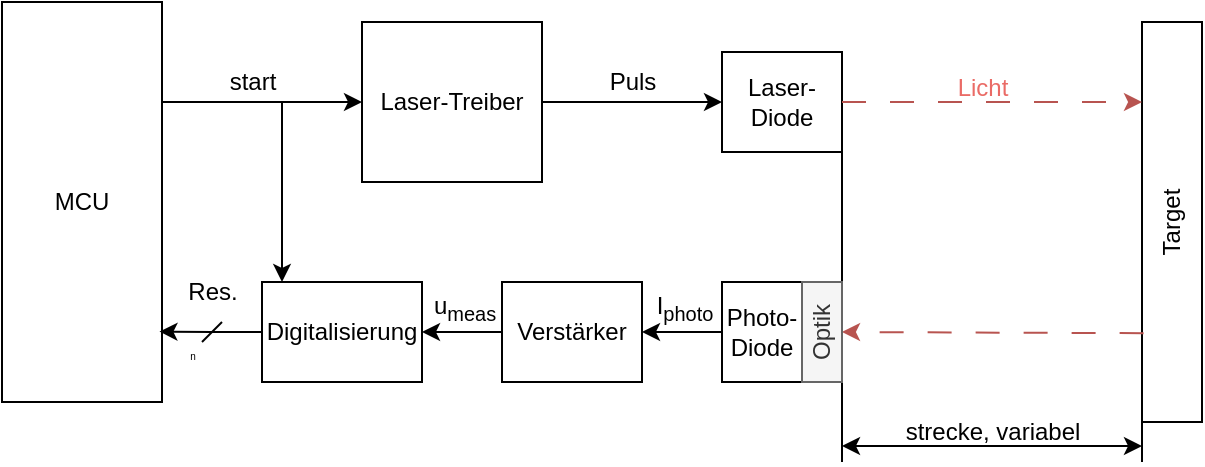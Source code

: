 <mxfile version="26.0.4">
  <diagram name="Page-1" id="JlfOTBbMWgPCrJWZQkP_">
    <mxGraphModel dx="989" dy="582" grid="1" gridSize="10" guides="1" tooltips="1" connect="1" arrows="1" fold="1" page="1" pageScale="1" pageWidth="827" pageHeight="1169" math="0" shadow="0">
      <root>
        <mxCell id="0" />
        <mxCell id="1" parent="0" />
        <mxCell id="HVPW4FBtVVKCTswe9-e1-17" style="edgeStyle=orthogonalEdgeStyle;rounded=0;orthogonalLoop=1;jettySize=auto;html=1;exitX=1;exitY=0.25;exitDx=0;exitDy=0;entryX=0;entryY=0.5;entryDx=0;entryDy=0;" edge="1" parent="1" source="HVPW4FBtVVKCTswe9-e1-1" target="HVPW4FBtVVKCTswe9-e1-2">
          <mxGeometry relative="1" as="geometry" />
        </mxCell>
        <mxCell id="HVPW4FBtVVKCTswe9-e1-1" value="MCU" style="rounded=0;whiteSpace=wrap;html=1;" vertex="1" parent="1">
          <mxGeometry x="40" y="160" width="80" height="200" as="geometry" />
        </mxCell>
        <mxCell id="HVPW4FBtVVKCTswe9-e1-24" style="edgeStyle=orthogonalEdgeStyle;rounded=0;orthogonalLoop=1;jettySize=auto;html=1;exitX=1;exitY=0.5;exitDx=0;exitDy=0;entryX=0;entryY=0.5;entryDx=0;entryDy=0;" edge="1" parent="1" source="HVPW4FBtVVKCTswe9-e1-2" target="HVPW4FBtVVKCTswe9-e1-3">
          <mxGeometry relative="1" as="geometry" />
        </mxCell>
        <mxCell id="HVPW4FBtVVKCTswe9-e1-2" value="Laser-Treiber" style="rounded=0;whiteSpace=wrap;html=1;" vertex="1" parent="1">
          <mxGeometry x="220" y="170" width="90" height="80" as="geometry" />
        </mxCell>
        <mxCell id="HVPW4FBtVVKCTswe9-e1-3" value="Laser-Diode" style="rounded=0;whiteSpace=wrap;html=1;" vertex="1" parent="1">
          <mxGeometry x="400" y="185" width="60" height="50" as="geometry" />
        </mxCell>
        <mxCell id="HVPW4FBtVVKCTswe9-e1-4" value="Target" style="rounded=0;whiteSpace=wrap;html=1;horizontal=0;" vertex="1" parent="1">
          <mxGeometry x="610" y="170" width="30" height="200" as="geometry" />
        </mxCell>
        <mxCell id="HVPW4FBtVVKCTswe9-e1-5" value="" style="endArrow=classic;html=1;rounded=0;exitX=1;exitY=0.5;exitDx=0;exitDy=0;dashed=1;dashPattern=12 12;fillColor=#f8cecc;strokeColor=#b85450;" edge="1" parent="1" source="HVPW4FBtVVKCTswe9-e1-3">
          <mxGeometry width="50" height="50" relative="1" as="geometry">
            <mxPoint x="600" y="260" as="sourcePoint" />
            <mxPoint x="610" y="210" as="targetPoint" />
          </mxGeometry>
        </mxCell>
        <mxCell id="HVPW4FBtVVKCTswe9-e1-21" style="edgeStyle=orthogonalEdgeStyle;rounded=0;orthogonalLoop=1;jettySize=auto;html=1;exitX=0;exitY=0.5;exitDx=0;exitDy=0;entryX=1;entryY=0.5;entryDx=0;entryDy=0;" edge="1" parent="1" source="HVPW4FBtVVKCTswe9-e1-6" target="HVPW4FBtVVKCTswe9-e1-7">
          <mxGeometry relative="1" as="geometry" />
        </mxCell>
        <mxCell id="HVPW4FBtVVKCTswe9-e1-6" value="Photo-Diode" style="rounded=0;whiteSpace=wrap;html=1;" vertex="1" parent="1">
          <mxGeometry x="400" y="300" width="40" height="50" as="geometry" />
        </mxCell>
        <mxCell id="HVPW4FBtVVKCTswe9-e1-26" style="edgeStyle=orthogonalEdgeStyle;rounded=0;orthogonalLoop=1;jettySize=auto;html=1;exitX=0;exitY=0.5;exitDx=0;exitDy=0;entryX=1;entryY=0.5;entryDx=0;entryDy=0;" edge="1" parent="1" source="HVPW4FBtVVKCTswe9-e1-7" target="HVPW4FBtVVKCTswe9-e1-8">
          <mxGeometry relative="1" as="geometry" />
        </mxCell>
        <mxCell id="HVPW4FBtVVKCTswe9-e1-7" value="Verstärker" style="rounded=0;whiteSpace=wrap;html=1;" vertex="1" parent="1">
          <mxGeometry x="290" y="300" width="70" height="50" as="geometry" />
        </mxCell>
        <mxCell id="HVPW4FBtVVKCTswe9-e1-8" value="Digitalisierung" style="rounded=0;whiteSpace=wrap;html=1;" vertex="1" parent="1">
          <mxGeometry x="170" y="300" width="80" height="50" as="geometry" />
        </mxCell>
        <mxCell id="HVPW4FBtVVKCTswe9-e1-9" value="" style="endArrow=classic;html=1;rounded=0;exitX=0.027;exitY=0.778;exitDx=0;exitDy=0;dashed=1;dashPattern=12 12;fillColor=#f8cecc;strokeColor=#b85450;entryX=1;entryY=0.5;entryDx=0;entryDy=0;exitPerimeter=0;" edge="1" parent="1" source="HVPW4FBtVVKCTswe9-e1-4" target="HVPW4FBtVVKCTswe9-e1-31">
          <mxGeometry width="50" height="50" relative="1" as="geometry">
            <mxPoint x="440" y="420" as="sourcePoint" />
            <mxPoint x="590" y="420" as="targetPoint" />
          </mxGeometry>
        </mxCell>
        <mxCell id="HVPW4FBtVVKCTswe9-e1-11" value="" style="endArrow=none;html=1;rounded=0;entryX=1;entryY=1;entryDx=0;entryDy=0;" edge="1" parent="1" target="HVPW4FBtVVKCTswe9-e1-3">
          <mxGeometry width="50" height="50" relative="1" as="geometry">
            <mxPoint x="460" y="390" as="sourcePoint" />
            <mxPoint x="460" y="350" as="targetPoint" />
          </mxGeometry>
        </mxCell>
        <mxCell id="HVPW4FBtVVKCTswe9-e1-12" value="" style="endArrow=none;html=1;rounded=0;" edge="1" parent="1">
          <mxGeometry width="50" height="50" relative="1" as="geometry">
            <mxPoint x="610" y="390" as="sourcePoint" />
            <mxPoint x="610" y="350" as="targetPoint" />
          </mxGeometry>
        </mxCell>
        <mxCell id="HVPW4FBtVVKCTswe9-e1-18" value="" style="endArrow=classic;html=1;rounded=0;" edge="1" parent="1">
          <mxGeometry width="50" height="50" relative="1" as="geometry">
            <mxPoint x="180" y="210" as="sourcePoint" />
            <mxPoint x="180" y="300" as="targetPoint" />
          </mxGeometry>
        </mxCell>
        <mxCell id="HVPW4FBtVVKCTswe9-e1-20" value="start" style="text;html=1;align=center;verticalAlign=middle;resizable=0;points=[];autosize=1;strokeColor=none;fillColor=none;" vertex="1" parent="1">
          <mxGeometry x="140" y="185" width="50" height="30" as="geometry" />
        </mxCell>
        <mxCell id="HVPW4FBtVVKCTswe9-e1-22" value="I&lt;sub&gt;photo&lt;/sub&gt;" style="text;html=1;align=center;verticalAlign=middle;resizable=0;points=[];autosize=1;strokeColor=none;fillColor=none;" vertex="1" parent="1">
          <mxGeometry x="356" y="298" width="50" height="30" as="geometry" />
        </mxCell>
        <mxCell id="HVPW4FBtVVKCTswe9-e1-23" value="" style="group" vertex="1" connectable="0" parent="1">
          <mxGeometry x="460" y="360" width="150" height="30" as="geometry" />
        </mxCell>
        <mxCell id="HVPW4FBtVVKCTswe9-e1-13" value="" style="endArrow=classic;startArrow=classic;html=1;rounded=0;" edge="1" parent="HVPW4FBtVVKCTswe9-e1-23">
          <mxGeometry width="50" height="50" relative="1" as="geometry">
            <mxPoint y="22" as="sourcePoint" />
            <mxPoint x="150" y="22" as="targetPoint" />
          </mxGeometry>
        </mxCell>
        <mxCell id="HVPW4FBtVVKCTswe9-e1-16" value="strecke, variabel" style="text;html=1;align=center;verticalAlign=middle;resizable=0;points=[];autosize=1;strokeColor=none;fillColor=none;" vertex="1" parent="HVPW4FBtVVKCTswe9-e1-23">
          <mxGeometry x="20" width="110" height="30" as="geometry" />
        </mxCell>
        <mxCell id="HVPW4FBtVVKCTswe9-e1-25" value="Puls" style="text;html=1;align=center;verticalAlign=middle;resizable=0;points=[];autosize=1;strokeColor=none;fillColor=none;" vertex="1" parent="1">
          <mxGeometry x="330" y="185" width="50" height="30" as="geometry" />
        </mxCell>
        <mxCell id="HVPW4FBtVVKCTswe9-e1-27" style="edgeStyle=orthogonalEdgeStyle;rounded=0;orthogonalLoop=1;jettySize=auto;html=1;exitX=0;exitY=0.5;exitDx=0;exitDy=0;entryX=0.984;entryY=0.824;entryDx=0;entryDy=0;entryPerimeter=0;" edge="1" parent="1" source="HVPW4FBtVVKCTswe9-e1-8" target="HVPW4FBtVVKCTswe9-e1-1">
          <mxGeometry relative="1" as="geometry" />
        </mxCell>
        <mxCell id="HVPW4FBtVVKCTswe9-e1-28" value="" style="endArrow=none;html=1;rounded=0;" edge="1" parent="1">
          <mxGeometry width="50" height="50" relative="1" as="geometry">
            <mxPoint x="140" y="330" as="sourcePoint" />
            <mxPoint x="150" y="320" as="targetPoint" />
          </mxGeometry>
        </mxCell>
        <mxCell id="HVPW4FBtVVKCTswe9-e1-29" value="&lt;font style=&quot;font-size: 5px;&quot;&gt;n&lt;/font&gt;" style="text;html=1;align=center;verticalAlign=middle;resizable=0;points=[];autosize=1;strokeColor=none;fillColor=none;" vertex="1" parent="1">
          <mxGeometry x="120" y="320" width="30" height="30" as="geometry" />
        </mxCell>
        <mxCell id="HVPW4FBtVVKCTswe9-e1-30" value="Res." style="text;html=1;align=center;verticalAlign=middle;resizable=0;points=[];autosize=1;strokeColor=none;fillColor=none;" vertex="1" parent="1">
          <mxGeometry x="120" y="290" width="50" height="30" as="geometry" />
        </mxCell>
        <mxCell id="HVPW4FBtVVKCTswe9-e1-31" value="Optik" style="rounded=0;whiteSpace=wrap;html=1;horizontal=0;fillColor=#f5f5f5;fontColor=#333333;strokeColor=#666666;" vertex="1" parent="1">
          <mxGeometry x="440" y="300" width="20" height="50" as="geometry" />
        </mxCell>
        <mxCell id="HVPW4FBtVVKCTswe9-e1-32" value="u&lt;sub&gt;meas&lt;/sub&gt;" style="text;html=1;align=center;verticalAlign=middle;resizable=0;points=[];autosize=1;strokeColor=none;fillColor=none;" vertex="1" parent="1">
          <mxGeometry x="246" y="298" width="50" height="30" as="geometry" />
        </mxCell>
        <mxCell id="HVPW4FBtVVKCTswe9-e1-33" value="&lt;font style=&quot;color: rgb(234, 107, 102);&quot;&gt;Licht&lt;/font&gt;" style="text;html=1;align=center;verticalAlign=middle;resizable=0;points=[];autosize=1;strokeColor=none;fillColor=none;" vertex="1" parent="1">
          <mxGeometry x="505" y="188" width="50" height="30" as="geometry" />
        </mxCell>
      </root>
    </mxGraphModel>
  </diagram>
</mxfile>

